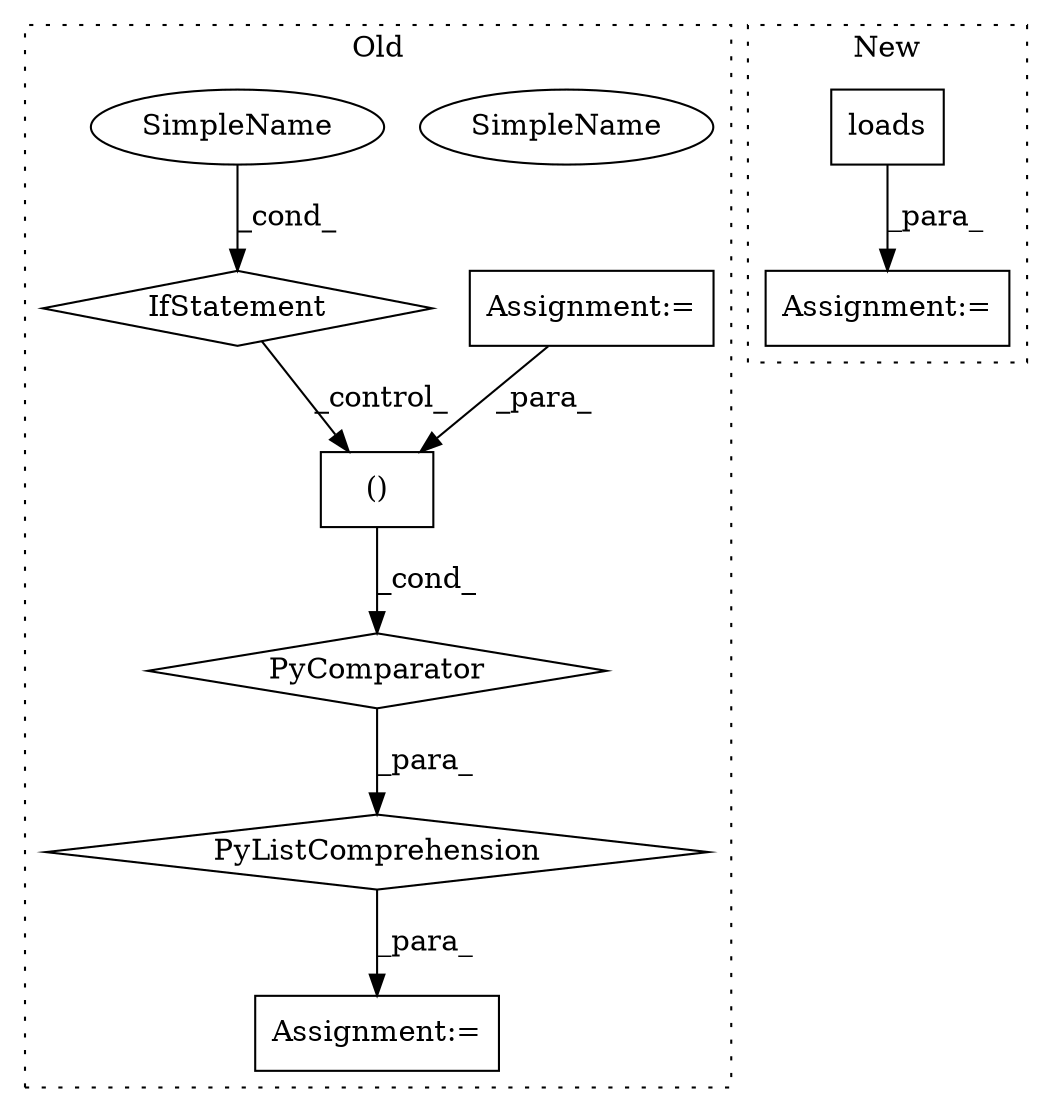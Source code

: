 digraph G {
subgraph cluster0 {
1 [label="()" a="106" s="3617" l="33" shape="box"];
4 [label="Assignment:=" a="7" s="3715" l="21" shape="box"];
5 [label="IfStatement" a="25" s="3715" l="21" shape="diamond"];
6 [label="SimpleName" a="42" s="3731" l="5" shape="ellipse"];
7 [label="Assignment:=" a="7" s="3592" l="1" shape="box"];
8 [label="PyComparator" a="113" s="3715" l="21" shape="diamond"];
9 [label="PyListComprehension" a="109" s="3617" l="134" shape="diamond"];
10 [label="SimpleName" a="42" s="3731" l="5" shape="ellipse"];
label = "Old";
style="dotted";
}
subgraph cluster1 {
2 [label="loads" a="32" s="6475,6490" l="6,1" shape="box"];
3 [label="Assignment:=" a="7" s="6469" l="1" shape="box"];
label = "New";
style="dotted";
}
1 -> 8 [label="_cond_"];
2 -> 3 [label="_para_"];
4 -> 1 [label="_para_"];
5 -> 1 [label="_control_"];
8 -> 9 [label="_para_"];
9 -> 7 [label="_para_"];
10 -> 5 [label="_cond_"];
}